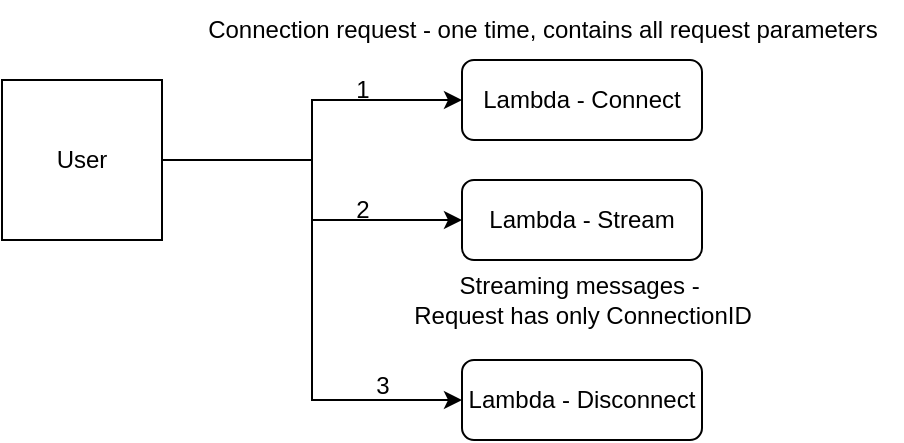 <mxfile version="25.0.3">
  <diagram name="Page-1" id="6Mw9IOJvSCJcCOZ4GTFr">
    <mxGraphModel dx="1154" dy="779" grid="1" gridSize="10" guides="1" tooltips="1" connect="1" arrows="1" fold="1" page="1" pageScale="1" pageWidth="1600" pageHeight="1200" math="0" shadow="0">
      <root>
        <mxCell id="0" />
        <mxCell id="1" parent="0" />
        <mxCell id="flXZZ3zYYz5a7-yL_w6W-4" style="edgeStyle=orthogonalEdgeStyle;rounded=0;orthogonalLoop=1;jettySize=auto;html=1;entryX=0;entryY=0.5;entryDx=0;entryDy=0;" edge="1" parent="1" source="flXZZ3zYYz5a7-yL_w6W-1" target="flXZZ3zYYz5a7-yL_w6W-2">
          <mxGeometry relative="1" as="geometry" />
        </mxCell>
        <mxCell id="flXZZ3zYYz5a7-yL_w6W-6" style="edgeStyle=orthogonalEdgeStyle;rounded=0;orthogonalLoop=1;jettySize=auto;html=1;" edge="1" parent="1" source="flXZZ3zYYz5a7-yL_w6W-1" target="flXZZ3zYYz5a7-yL_w6W-3">
          <mxGeometry relative="1" as="geometry" />
        </mxCell>
        <mxCell id="flXZZ3zYYz5a7-yL_w6W-11" style="edgeStyle=orthogonalEdgeStyle;rounded=0;orthogonalLoop=1;jettySize=auto;html=1;entryX=0;entryY=0.5;entryDx=0;entryDy=0;" edge="1" parent="1" source="flXZZ3zYYz5a7-yL_w6W-1" target="flXZZ3zYYz5a7-yL_w6W-10">
          <mxGeometry relative="1" as="geometry" />
        </mxCell>
        <mxCell id="flXZZ3zYYz5a7-yL_w6W-1" value="User" style="whiteSpace=wrap;html=1;aspect=fixed;" vertex="1" parent="1">
          <mxGeometry x="40" y="110" width="80" height="80" as="geometry" />
        </mxCell>
        <mxCell id="flXZZ3zYYz5a7-yL_w6W-2" value="Lambda - Connect" style="rounded=1;whiteSpace=wrap;html=1;" vertex="1" parent="1">
          <mxGeometry x="270" y="100" width="120" height="40" as="geometry" />
        </mxCell>
        <mxCell id="flXZZ3zYYz5a7-yL_w6W-3" value="Lambda - Stream" style="rounded=1;whiteSpace=wrap;html=1;" vertex="1" parent="1">
          <mxGeometry x="270" y="160" width="120" height="40" as="geometry" />
        </mxCell>
        <mxCell id="flXZZ3zYYz5a7-yL_w6W-5" value="Connection request - one time, contains all request parameters" style="text;html=1;align=center;verticalAlign=middle;resizable=0;points=[];autosize=1;strokeColor=none;fillColor=none;" vertex="1" parent="1">
          <mxGeometry x="130" y="70" width="360" height="30" as="geometry" />
        </mxCell>
        <mxCell id="flXZZ3zYYz5a7-yL_w6W-7" value="Streaming messages -&amp;nbsp;&lt;div&gt;Request has only ConnectionID&lt;/div&gt;" style="text;html=1;align=center;verticalAlign=middle;resizable=0;points=[];autosize=1;strokeColor=none;fillColor=none;" vertex="1" parent="1">
          <mxGeometry x="235" y="200" width="190" height="40" as="geometry" />
        </mxCell>
        <mxCell id="flXZZ3zYYz5a7-yL_w6W-8" value="1" style="text;html=1;align=center;verticalAlign=middle;resizable=0;points=[];autosize=1;strokeColor=none;fillColor=none;" vertex="1" parent="1">
          <mxGeometry x="205" y="100" width="30" height="30" as="geometry" />
        </mxCell>
        <mxCell id="flXZZ3zYYz5a7-yL_w6W-9" value="2" style="text;html=1;align=center;verticalAlign=middle;resizable=0;points=[];autosize=1;strokeColor=none;fillColor=none;" vertex="1" parent="1">
          <mxGeometry x="205" y="160" width="30" height="30" as="geometry" />
        </mxCell>
        <mxCell id="flXZZ3zYYz5a7-yL_w6W-10" value="Lambda - Disconnect" style="rounded=1;whiteSpace=wrap;html=1;" vertex="1" parent="1">
          <mxGeometry x="270" y="250" width="120" height="40" as="geometry" />
        </mxCell>
        <mxCell id="flXZZ3zYYz5a7-yL_w6W-12" value="3" style="text;html=1;align=center;verticalAlign=middle;resizable=0;points=[];autosize=1;strokeColor=none;fillColor=none;" vertex="1" parent="1">
          <mxGeometry x="215" y="248" width="30" height="30" as="geometry" />
        </mxCell>
      </root>
    </mxGraphModel>
  </diagram>
</mxfile>
